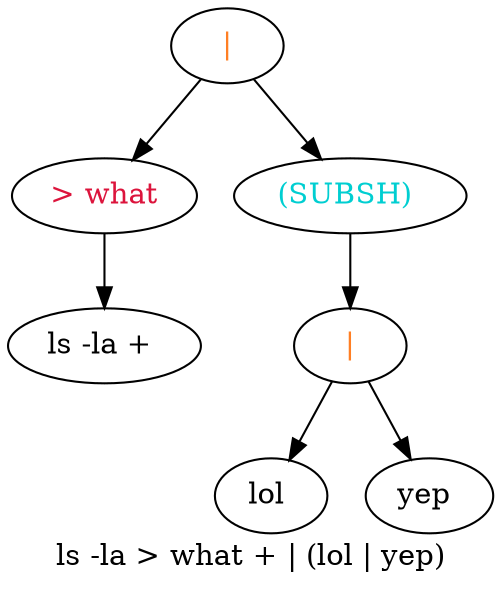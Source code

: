 digraph yep {
	label="ls -la > what + | (lol | yep)"
	n0[fontcolor=chocolate1 label="|"];
	n0 -> n1;
	n0 -> n2;
	n1[fontcolor=crimson label="> what"];
	n1 -> n3;
	n3[label="ls -la + "];
	n2[fontcolor=darkturquoise label="(SUBSH) "];
	n2 -> n5;
	n5[fontcolor=chocolate1 label="|"];
	n5 -> n11;
	n5 -> n12;
	n11[label="lol "];
	n12[label="yep "];
}
